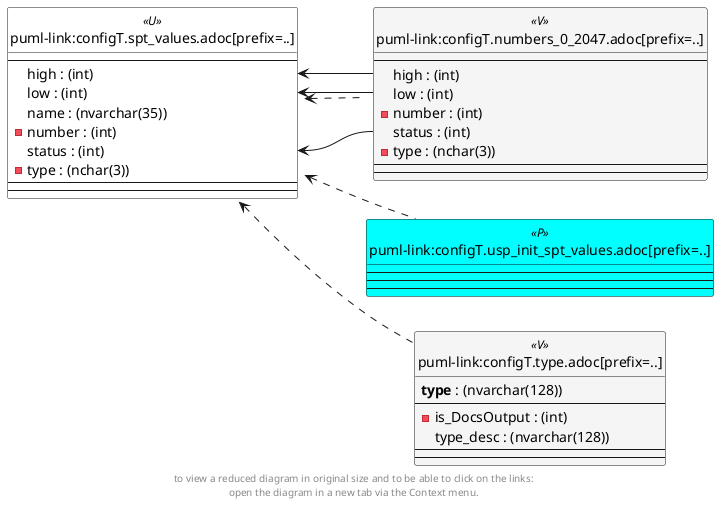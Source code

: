 @startuml
left to right direction
'top to bottom direction
hide circle
'avoide "." issues:
set namespaceSeparator none


skinparam class {
  BackgroundColor White
  BackgroundColor<<FN>> Yellow
  BackgroundColor<<FS>> Yellow
  BackgroundColor<<FT>> LightGray
  BackgroundColor<<IF>> Yellow
  BackgroundColor<<IS>> Yellow
  BackgroundColor<<P>> Aqua
  BackgroundColor<<PC>> Aqua
  BackgroundColor<<SN>> Yellow
  BackgroundColor<<SO>> SlateBlue
  BackgroundColor<<TF>> LightGray
  BackgroundColor<<TR>> Tomato
  BackgroundColor<<U>> White
  BackgroundColor<<V>> WhiteSmoke
  BackgroundColor<<X>> Aqua
}


entity "puml-link:configT.numbers_0_2047.adoc[prefix=..]" as configT.numbers_0_2047 << V >> {
  --
  high : (int)
  low : (int)
  - number : (int)
  status : (int)
  - type : (nchar(3))
  --
  --
}

entity "puml-link:configT.spt_values.adoc[prefix=..]" as configT.spt_values << U >> {
  --
  high : (int)
  low : (int)
  name : (nvarchar(35))
  - number : (int)
  status : (int)
  - type : (nchar(3))
  --
  --
}

entity "puml-link:configT.type.adoc[prefix=..]" as configT.type << V >> {
  **type** : (nvarchar(128))
  --
  - is_DocsOutput : (int)
  type_desc : (nvarchar(128))
  --
  --
}

entity "puml-link:configT.usp_init_spt_values.adoc[prefix=..]" as configT.usp_init_spt_values << P >> {
  --
  --
  --
}

configT.spt_values <.. configT.type
configT.spt_values <.. configT.usp_init_spt_values
configT.spt_values <.. configT.numbers_0_2047
configT.spt_values::high <-- configT.numbers_0_2047::high
configT.spt_values::low <-- configT.numbers_0_2047::low
configT.spt_values::status <-- configT.numbers_0_2047::status
footer
to view a reduced diagram in original size and to be able to click on the links:
open the diagram in a new tab via the Context menu.
end footer

@enduml


